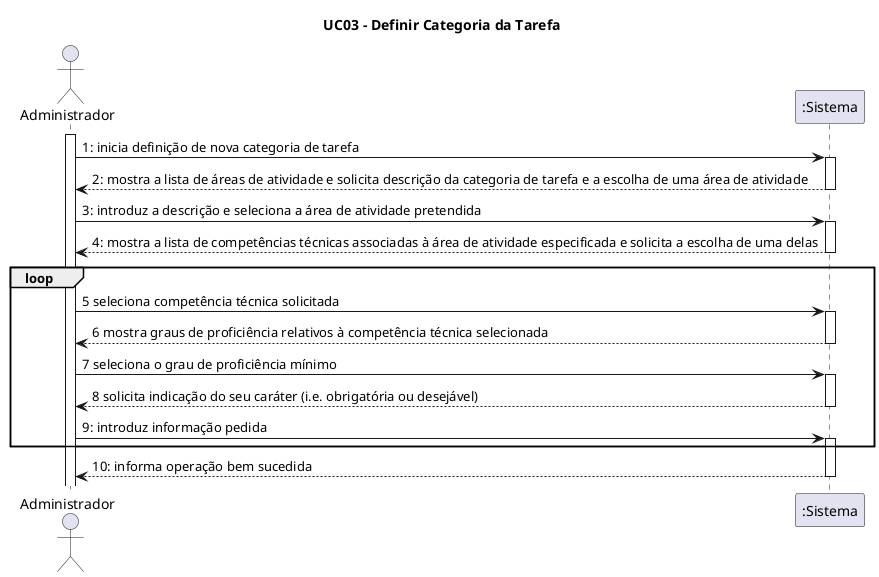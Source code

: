 @startuml

title UC03 - Definir Categoria da Tarefa

actor Administrador
participant ":Sistema" as Sistema 

activate Administrador

Administrador -> Sistema: 1: inicia definição de nova categoria de tarefa
activate Sistema

Sistema --> Administrador: 2: mostra a lista de áreas de atividade e solicita descrição da categoria de tarefa e a escolha de uma área de atividade
deactivate Sistema

Administrador -> Sistema: 3: introduz a descrição e seleciona a área de atividade pretendida
activate Sistema

Sistema --> Administrador: 4: mostra a lista de competências técnicas associadas à área de atividade especificada e solicita a escolha de uma delas
deactivate Sistema

loop

Administrador -> Sistema: 5 seleciona competência técnica solicitada
activate Sistema

Sistema --> Administrador: 6 mostra graus de proficiência relativos à competência técnica selecionada
deactivate Sistema

Administrador -> Sistema: 7 seleciona o grau de proficiência mínimo
activate Sistema

Sistema --> Administrador: 8 solicita indicação do seu caráter (i.e. obrigatória ou desejável)
deactivate Sistema

Administrador -> Sistema: 9: introduz informação pedida
activate Sistema

end

Sistema --> Administrador: 10: informa operação bem sucedida
deactivate Sistema
@enduml